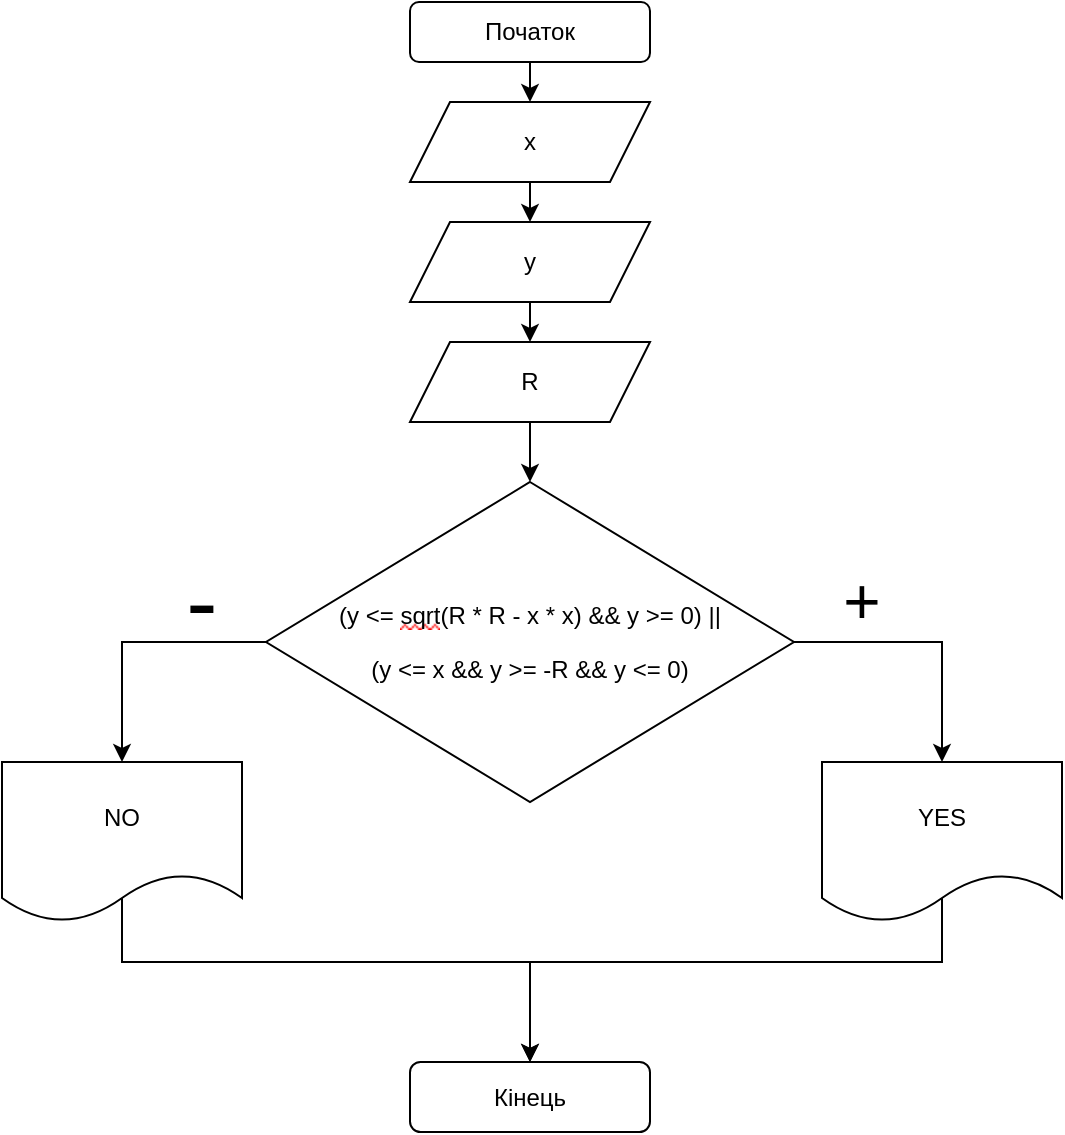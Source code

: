<mxfile version="15.3.7" type="device"><diagram id="CvOaSGI9b605VFdBH2CG" name="Сторінка-1"><mxGraphModel dx="1024" dy="601" grid="1" gridSize="10" guides="1" tooltips="1" connect="1" arrows="1" fold="1" page="1" pageScale="1" pageWidth="827" pageHeight="1169" math="0" shadow="0"><root><mxCell id="0"/><mxCell id="1" parent="0"/><mxCell id="_av1jxod7zKgc8hf6wS9-12" style="edgeStyle=orthogonalEdgeStyle;rounded=0;orthogonalLoop=1;jettySize=auto;html=1;exitX=0.5;exitY=1;exitDx=0;exitDy=0;entryX=0.5;entryY=0;entryDx=0;entryDy=0;" edge="1" parent="1" source="_av1jxod7zKgc8hf6wS9-1" target="_av1jxod7zKgc8hf6wS9-2"><mxGeometry relative="1" as="geometry"/></mxCell><mxCell id="_av1jxod7zKgc8hf6wS9-1" value="Початок" style="rounded=1;whiteSpace=wrap;html=1;" vertex="1" parent="1"><mxGeometry x="354" y="20" width="120" height="30" as="geometry"/></mxCell><mxCell id="_av1jxod7zKgc8hf6wS9-13" style="edgeStyle=orthogonalEdgeStyle;rounded=0;orthogonalLoop=1;jettySize=auto;html=1;exitX=0.5;exitY=1;exitDx=0;exitDy=0;entryX=0.5;entryY=0;entryDx=0;entryDy=0;" edge="1" parent="1" source="_av1jxod7zKgc8hf6wS9-2" target="_av1jxod7zKgc8hf6wS9-3"><mxGeometry relative="1" as="geometry"/></mxCell><mxCell id="_av1jxod7zKgc8hf6wS9-2" value="x" style="shape=parallelogram;perimeter=parallelogramPerimeter;whiteSpace=wrap;html=1;fixedSize=1;" vertex="1" parent="1"><mxGeometry x="354" y="70" width="120" height="40" as="geometry"/></mxCell><mxCell id="_av1jxod7zKgc8hf6wS9-14" style="edgeStyle=orthogonalEdgeStyle;rounded=0;orthogonalLoop=1;jettySize=auto;html=1;exitX=0.5;exitY=1;exitDx=0;exitDy=0;entryX=0.5;entryY=0;entryDx=0;entryDy=0;" edge="1" parent="1" source="_av1jxod7zKgc8hf6wS9-3" target="_av1jxod7zKgc8hf6wS9-4"><mxGeometry relative="1" as="geometry"/></mxCell><mxCell id="_av1jxod7zKgc8hf6wS9-3" value="y" style="shape=parallelogram;perimeter=parallelogramPerimeter;whiteSpace=wrap;html=1;fixedSize=1;" vertex="1" parent="1"><mxGeometry x="354" y="130" width="120" height="40" as="geometry"/></mxCell><mxCell id="_av1jxod7zKgc8hf6wS9-15" style="edgeStyle=orthogonalEdgeStyle;rounded=0;orthogonalLoop=1;jettySize=auto;html=1;exitX=0.5;exitY=1;exitDx=0;exitDy=0;entryX=0.5;entryY=0;entryDx=0;entryDy=0;" edge="1" parent="1" source="_av1jxod7zKgc8hf6wS9-4" target="_av1jxod7zKgc8hf6wS9-5"><mxGeometry relative="1" as="geometry"/></mxCell><mxCell id="_av1jxod7zKgc8hf6wS9-4" value="R" style="shape=parallelogram;perimeter=parallelogramPerimeter;whiteSpace=wrap;html=1;fixedSize=1;" vertex="1" parent="1"><mxGeometry x="354" y="190" width="120" height="40" as="geometry"/></mxCell><mxCell id="_av1jxod7zKgc8hf6wS9-16" style="edgeStyle=orthogonalEdgeStyle;rounded=0;orthogonalLoop=1;jettySize=auto;html=1;exitX=1;exitY=0.5;exitDx=0;exitDy=0;entryX=0.5;entryY=0;entryDx=0;entryDy=0;" edge="1" parent="1" source="_av1jxod7zKgc8hf6wS9-5" target="_av1jxod7zKgc8hf6wS9-9"><mxGeometry relative="1" as="geometry"/></mxCell><mxCell id="_av1jxod7zKgc8hf6wS9-17" style="edgeStyle=orthogonalEdgeStyle;rounded=0;orthogonalLoop=1;jettySize=auto;html=1;exitX=0;exitY=0.5;exitDx=0;exitDy=0;entryX=0.5;entryY=0;entryDx=0;entryDy=0;" edge="1" parent="1" source="_av1jxod7zKgc8hf6wS9-5" target="_av1jxod7zKgc8hf6wS9-10"><mxGeometry relative="1" as="geometry"/></mxCell><mxCell id="_av1jxod7zKgc8hf6wS9-5" value="&lt;p&gt;&lt;span class=&quot;NormalTextRun SCXW105165814 BCX0&quot; style=&quot;margin: 0px ; padding: 0px ; color: rgb(0 , 0 , 0) ; font-family: &amp;#34;calibri&amp;#34; , &amp;#34;calibri_embeddedfont&amp;#34; , &amp;#34;calibri_msfontservice&amp;#34; , sans-serif ; text-align: left ; background-color: rgb(255 , 255 , 255)&quot;&gt;(y &amp;lt;=&amp;nbsp;&lt;/span&gt;&lt;span class=&quot;SpellingError SCXW105165814 BCX0&quot; style=&quot;margin: 0px ; padding: 0px ; background-repeat: repeat-x ; background-position: left bottom ; background-image: url(&amp;#34;data:image/gif;base64,R0lGODlhBQAEAJECAP////8AAAAAAAAAACH5BAEAAAIALAAAAAAFAAQAAAIIlGAXCCHrTCgAOw==&amp;#34;) ; border-bottom: 1px solid transparent ; color: rgb(0 , 0 , 0) ; font-family: &amp;#34;calibri&amp;#34; , &amp;#34;calibri_embeddedfont&amp;#34; , &amp;#34;calibri_msfontservice&amp;#34; , sans-serif ; text-align: left ; background-color: rgb(255 , 255 , 255)&quot;&gt;sqrt&lt;/span&gt;&lt;span class=&quot;NormalTextRun SCXW105165814 BCX0&quot; style=&quot;margin: 0px ; padding: 0px ; color: rgb(0 , 0 , 0) ; font-family: &amp;#34;calibri&amp;#34; , &amp;#34;calibri_embeddedfont&amp;#34; , &amp;#34;calibri_msfontservice&amp;#34; , sans-serif ; text-align: left ; background-color: rgb(255 , 255 , 255)&quot;&gt;(R * R - x * x) &amp;amp;&amp;amp; y &amp;gt;= 0)&lt;/span&gt;&lt;span class=&quot;NormalTextRun SCXW105165814 BCX0&quot; style=&quot;margin: 0px ; padding: 0px ; color: rgb(0 , 0 , 0) ; font-family: &amp;#34;calibri&amp;#34; , &amp;#34;calibri_embeddedfont&amp;#34; , &amp;#34;calibri_msfontservice&amp;#34; , sans-serif ; text-align: left ; background-color: rgb(255 , 255 , 255)&quot;&gt;&amp;nbsp;||&lt;/span&gt;&lt;/p&gt;&lt;p&gt;&lt;span class=&quot;NormalTextRun SCXW105165814 BCX0&quot; style=&quot;margin: 0px ; padding: 0px ; color: rgb(0 , 0 , 0) ; font-family: &amp;#34;calibri&amp;#34; , &amp;#34;calibri_embeddedfont&amp;#34; , &amp;#34;calibri_msfontservice&amp;#34; , sans-serif ; text-align: left ; background-color: rgb(255 , 255 , 255)&quot;&gt;&amp;nbsp;(y &amp;lt;= x &amp;amp;&amp;amp; y &amp;gt;= -R &amp;amp;&amp;amp; y &amp;lt;= 0)&lt;/span&gt;&lt;span class=&quot;NormalTextRun SCXW105165814 BCX0&quot; style=&quot;margin: 0px ; padding: 0px ; color: rgb(0 , 0 , 0) ; font-family: &amp;#34;calibri&amp;#34; , &amp;#34;calibri_embeddedfont&amp;#34; , &amp;#34;calibri_msfontservice&amp;#34; , sans-serif ; text-align: left ; background-color: rgb(255 , 255 , 255)&quot;&gt;&amp;nbsp;&lt;/span&gt;&lt;/p&gt;" style="rhombus;whiteSpace=wrap;html=1;" vertex="1" parent="1"><mxGeometry x="282" y="260" width="264" height="160" as="geometry"/></mxCell><mxCell id="_av1jxod7zKgc8hf6wS9-18" style="edgeStyle=orthogonalEdgeStyle;rounded=0;orthogonalLoop=1;jettySize=auto;html=1;exitX=0;exitY=0.75;exitDx=0;exitDy=0;" edge="1" parent="1" source="_av1jxod7zKgc8hf6wS9-9" target="_av1jxod7zKgc8hf6wS9-11"><mxGeometry relative="1" as="geometry"><Array as="points"><mxPoint x="620" y="460"/><mxPoint x="620" y="500"/><mxPoint x="414" y="500"/></Array></mxGeometry></mxCell><mxCell id="_av1jxod7zKgc8hf6wS9-9" value="YES" style="shape=document;whiteSpace=wrap;html=1;boundedLbl=1;" vertex="1" parent="1"><mxGeometry x="560" y="400" width="120" height="80" as="geometry"/></mxCell><mxCell id="_av1jxod7zKgc8hf6wS9-19" style="edgeStyle=orthogonalEdgeStyle;rounded=0;orthogonalLoop=1;jettySize=auto;html=1;exitX=0.5;exitY=0;exitDx=0;exitDy=0;" edge="1" parent="1" source="_av1jxod7zKgc8hf6wS9-10" target="_av1jxod7zKgc8hf6wS9-11"><mxGeometry relative="1" as="geometry"><Array as="points"><mxPoint x="210" y="500"/><mxPoint x="414" y="500"/></Array></mxGeometry></mxCell><mxCell id="_av1jxod7zKgc8hf6wS9-10" value="NO" style="shape=document;whiteSpace=wrap;html=1;boundedLbl=1;" vertex="1" parent="1"><mxGeometry x="150" y="400" width="120" height="80" as="geometry"/></mxCell><mxCell id="_av1jxod7zKgc8hf6wS9-11" value="Кінець" style="rounded=1;whiteSpace=wrap;html=1;" vertex="1" parent="1"><mxGeometry x="354" y="550" width="120" height="35" as="geometry"/></mxCell><mxCell id="_av1jxod7zKgc8hf6wS9-20" value="&lt;font style=&quot;font-size: 32px&quot;&gt;+&lt;/font&gt;" style="text;html=1;strokeColor=none;fillColor=none;align=center;verticalAlign=middle;whiteSpace=wrap;rounded=0;" vertex="1" parent="1"><mxGeometry x="560" y="310" width="40" height="20" as="geometry"/></mxCell><mxCell id="_av1jxod7zKgc8hf6wS9-21" value="&lt;font style=&quot;font-size: 47px&quot;&gt;-&lt;/font&gt;" style="text;html=1;strokeColor=none;fillColor=none;align=center;verticalAlign=middle;whiteSpace=wrap;rounded=0;" vertex="1" parent="1"><mxGeometry x="230" y="310" width="40" height="20" as="geometry"/></mxCell></root></mxGraphModel></diagram></mxfile>